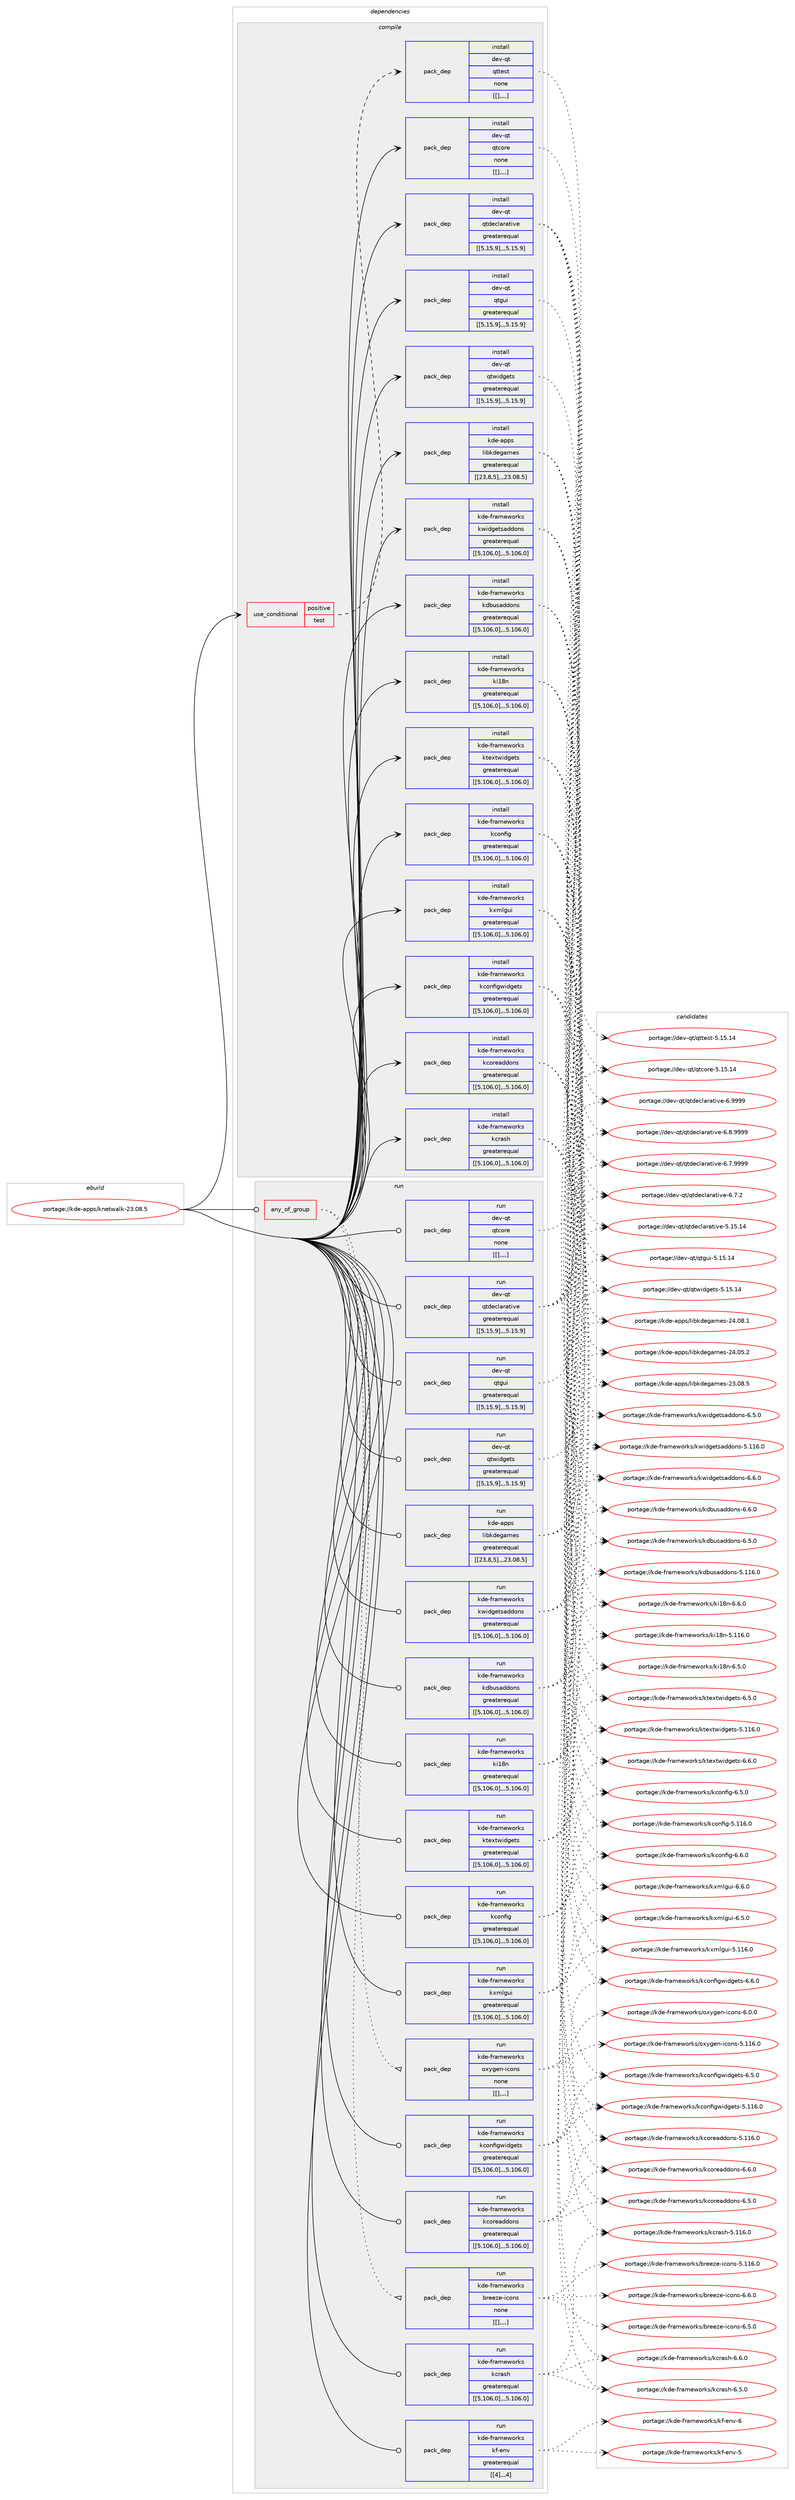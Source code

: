 digraph prolog {

# *************
# Graph options
# *************

newrank=true;
concentrate=true;
compound=true;
graph [rankdir=LR,fontname=Helvetica,fontsize=10,ranksep=1.5];#, ranksep=2.5, nodesep=0.2];
edge  [arrowhead=vee];
node  [fontname=Helvetica,fontsize=10];

# **********
# The ebuild
# **********

subgraph cluster_leftcol {
color=gray;
label=<<i>ebuild</i>>;
id [label="portage://kde-apps/knetwalk-23.08.5", color=red, width=4, href="../kde-apps/knetwalk-23.08.5.svg"];
}

# ****************
# The dependencies
# ****************

subgraph cluster_midcol {
color=gray;
label=<<i>dependencies</i>>;
subgraph cluster_compile {
fillcolor="#eeeeee";
style=filled;
label=<<i>compile</i>>;
subgraph cond69353 {
dependency263250 [label=<<TABLE BORDER="0" CELLBORDER="1" CELLSPACING="0" CELLPADDING="4"><TR><TD ROWSPAN="3" CELLPADDING="10">use_conditional</TD></TR><TR><TD>positive</TD></TR><TR><TD>test</TD></TR></TABLE>>, shape=none, color=red];
subgraph pack192004 {
dependency263251 [label=<<TABLE BORDER="0" CELLBORDER="1" CELLSPACING="0" CELLPADDING="4" WIDTH="220"><TR><TD ROWSPAN="6" CELLPADDING="30">pack_dep</TD></TR><TR><TD WIDTH="110">install</TD></TR><TR><TD>dev-qt</TD></TR><TR><TD>qttest</TD></TR><TR><TD>none</TD></TR><TR><TD>[[],,,,]</TD></TR></TABLE>>, shape=none, color=blue];
}
dependency263250:e -> dependency263251:w [weight=20,style="dashed",arrowhead="vee"];
}
id:e -> dependency263250:w [weight=20,style="solid",arrowhead="vee"];
subgraph pack192005 {
dependency263252 [label=<<TABLE BORDER="0" CELLBORDER="1" CELLSPACING="0" CELLPADDING="4" WIDTH="220"><TR><TD ROWSPAN="6" CELLPADDING="30">pack_dep</TD></TR><TR><TD WIDTH="110">install</TD></TR><TR><TD>dev-qt</TD></TR><TR><TD>qtcore</TD></TR><TR><TD>none</TD></TR><TR><TD>[[],,,,]</TD></TR></TABLE>>, shape=none, color=blue];
}
id:e -> dependency263252:w [weight=20,style="solid",arrowhead="vee"];
subgraph pack192006 {
dependency263253 [label=<<TABLE BORDER="0" CELLBORDER="1" CELLSPACING="0" CELLPADDING="4" WIDTH="220"><TR><TD ROWSPAN="6" CELLPADDING="30">pack_dep</TD></TR><TR><TD WIDTH="110">install</TD></TR><TR><TD>dev-qt</TD></TR><TR><TD>qtdeclarative</TD></TR><TR><TD>greaterequal</TD></TR><TR><TD>[[5,15,9],,,5.15.9]</TD></TR></TABLE>>, shape=none, color=blue];
}
id:e -> dependency263253:w [weight=20,style="solid",arrowhead="vee"];
subgraph pack192007 {
dependency263254 [label=<<TABLE BORDER="0" CELLBORDER="1" CELLSPACING="0" CELLPADDING="4" WIDTH="220"><TR><TD ROWSPAN="6" CELLPADDING="30">pack_dep</TD></TR><TR><TD WIDTH="110">install</TD></TR><TR><TD>dev-qt</TD></TR><TR><TD>qtgui</TD></TR><TR><TD>greaterequal</TD></TR><TR><TD>[[5,15,9],,,5.15.9]</TD></TR></TABLE>>, shape=none, color=blue];
}
id:e -> dependency263254:w [weight=20,style="solid",arrowhead="vee"];
subgraph pack192008 {
dependency263255 [label=<<TABLE BORDER="0" CELLBORDER="1" CELLSPACING="0" CELLPADDING="4" WIDTH="220"><TR><TD ROWSPAN="6" CELLPADDING="30">pack_dep</TD></TR><TR><TD WIDTH="110">install</TD></TR><TR><TD>dev-qt</TD></TR><TR><TD>qtwidgets</TD></TR><TR><TD>greaterequal</TD></TR><TR><TD>[[5,15,9],,,5.15.9]</TD></TR></TABLE>>, shape=none, color=blue];
}
id:e -> dependency263255:w [weight=20,style="solid",arrowhead="vee"];
subgraph pack192009 {
dependency263256 [label=<<TABLE BORDER="0" CELLBORDER="1" CELLSPACING="0" CELLPADDING="4" WIDTH="220"><TR><TD ROWSPAN="6" CELLPADDING="30">pack_dep</TD></TR><TR><TD WIDTH="110">install</TD></TR><TR><TD>kde-apps</TD></TR><TR><TD>libkdegames</TD></TR><TR><TD>greaterequal</TD></TR><TR><TD>[[23,8,5],,,23.08.5]</TD></TR></TABLE>>, shape=none, color=blue];
}
id:e -> dependency263256:w [weight=20,style="solid",arrowhead="vee"];
subgraph pack192010 {
dependency263257 [label=<<TABLE BORDER="0" CELLBORDER="1" CELLSPACING="0" CELLPADDING="4" WIDTH="220"><TR><TD ROWSPAN="6" CELLPADDING="30">pack_dep</TD></TR><TR><TD WIDTH="110">install</TD></TR><TR><TD>kde-frameworks</TD></TR><TR><TD>kconfig</TD></TR><TR><TD>greaterequal</TD></TR><TR><TD>[[5,106,0],,,5.106.0]</TD></TR></TABLE>>, shape=none, color=blue];
}
id:e -> dependency263257:w [weight=20,style="solid",arrowhead="vee"];
subgraph pack192011 {
dependency263258 [label=<<TABLE BORDER="0" CELLBORDER="1" CELLSPACING="0" CELLPADDING="4" WIDTH="220"><TR><TD ROWSPAN="6" CELLPADDING="30">pack_dep</TD></TR><TR><TD WIDTH="110">install</TD></TR><TR><TD>kde-frameworks</TD></TR><TR><TD>kconfigwidgets</TD></TR><TR><TD>greaterequal</TD></TR><TR><TD>[[5,106,0],,,5.106.0]</TD></TR></TABLE>>, shape=none, color=blue];
}
id:e -> dependency263258:w [weight=20,style="solid",arrowhead="vee"];
subgraph pack192012 {
dependency263259 [label=<<TABLE BORDER="0" CELLBORDER="1" CELLSPACING="0" CELLPADDING="4" WIDTH="220"><TR><TD ROWSPAN="6" CELLPADDING="30">pack_dep</TD></TR><TR><TD WIDTH="110">install</TD></TR><TR><TD>kde-frameworks</TD></TR><TR><TD>kcoreaddons</TD></TR><TR><TD>greaterequal</TD></TR><TR><TD>[[5,106,0],,,5.106.0]</TD></TR></TABLE>>, shape=none, color=blue];
}
id:e -> dependency263259:w [weight=20,style="solid",arrowhead="vee"];
subgraph pack192013 {
dependency263260 [label=<<TABLE BORDER="0" CELLBORDER="1" CELLSPACING="0" CELLPADDING="4" WIDTH="220"><TR><TD ROWSPAN="6" CELLPADDING="30">pack_dep</TD></TR><TR><TD WIDTH="110">install</TD></TR><TR><TD>kde-frameworks</TD></TR><TR><TD>kcrash</TD></TR><TR><TD>greaterequal</TD></TR><TR><TD>[[5,106,0],,,5.106.0]</TD></TR></TABLE>>, shape=none, color=blue];
}
id:e -> dependency263260:w [weight=20,style="solid",arrowhead="vee"];
subgraph pack192014 {
dependency263261 [label=<<TABLE BORDER="0" CELLBORDER="1" CELLSPACING="0" CELLPADDING="4" WIDTH="220"><TR><TD ROWSPAN="6" CELLPADDING="30">pack_dep</TD></TR><TR><TD WIDTH="110">install</TD></TR><TR><TD>kde-frameworks</TD></TR><TR><TD>kdbusaddons</TD></TR><TR><TD>greaterequal</TD></TR><TR><TD>[[5,106,0],,,5.106.0]</TD></TR></TABLE>>, shape=none, color=blue];
}
id:e -> dependency263261:w [weight=20,style="solid",arrowhead="vee"];
subgraph pack192015 {
dependency263262 [label=<<TABLE BORDER="0" CELLBORDER="1" CELLSPACING="0" CELLPADDING="4" WIDTH="220"><TR><TD ROWSPAN="6" CELLPADDING="30">pack_dep</TD></TR><TR><TD WIDTH="110">install</TD></TR><TR><TD>kde-frameworks</TD></TR><TR><TD>ki18n</TD></TR><TR><TD>greaterequal</TD></TR><TR><TD>[[5,106,0],,,5.106.0]</TD></TR></TABLE>>, shape=none, color=blue];
}
id:e -> dependency263262:w [weight=20,style="solid",arrowhead="vee"];
subgraph pack192016 {
dependency263263 [label=<<TABLE BORDER="0" CELLBORDER="1" CELLSPACING="0" CELLPADDING="4" WIDTH="220"><TR><TD ROWSPAN="6" CELLPADDING="30">pack_dep</TD></TR><TR><TD WIDTH="110">install</TD></TR><TR><TD>kde-frameworks</TD></TR><TR><TD>ktextwidgets</TD></TR><TR><TD>greaterequal</TD></TR><TR><TD>[[5,106,0],,,5.106.0]</TD></TR></TABLE>>, shape=none, color=blue];
}
id:e -> dependency263263:w [weight=20,style="solid",arrowhead="vee"];
subgraph pack192017 {
dependency263264 [label=<<TABLE BORDER="0" CELLBORDER="1" CELLSPACING="0" CELLPADDING="4" WIDTH="220"><TR><TD ROWSPAN="6" CELLPADDING="30">pack_dep</TD></TR><TR><TD WIDTH="110">install</TD></TR><TR><TD>kde-frameworks</TD></TR><TR><TD>kwidgetsaddons</TD></TR><TR><TD>greaterequal</TD></TR><TR><TD>[[5,106,0],,,5.106.0]</TD></TR></TABLE>>, shape=none, color=blue];
}
id:e -> dependency263264:w [weight=20,style="solid",arrowhead="vee"];
subgraph pack192018 {
dependency263265 [label=<<TABLE BORDER="0" CELLBORDER="1" CELLSPACING="0" CELLPADDING="4" WIDTH="220"><TR><TD ROWSPAN="6" CELLPADDING="30">pack_dep</TD></TR><TR><TD WIDTH="110">install</TD></TR><TR><TD>kde-frameworks</TD></TR><TR><TD>kxmlgui</TD></TR><TR><TD>greaterequal</TD></TR><TR><TD>[[5,106,0],,,5.106.0]</TD></TR></TABLE>>, shape=none, color=blue];
}
id:e -> dependency263265:w [weight=20,style="solid",arrowhead="vee"];
}
subgraph cluster_compileandrun {
fillcolor="#eeeeee";
style=filled;
label=<<i>compile and run</i>>;
}
subgraph cluster_run {
fillcolor="#eeeeee";
style=filled;
label=<<i>run</i>>;
subgraph any1733 {
dependency263266 [label=<<TABLE BORDER="0" CELLBORDER="1" CELLSPACING="0" CELLPADDING="4"><TR><TD CELLPADDING="10">any_of_group</TD></TR></TABLE>>, shape=none, color=red];subgraph pack192019 {
dependency263267 [label=<<TABLE BORDER="0" CELLBORDER="1" CELLSPACING="0" CELLPADDING="4" WIDTH="220"><TR><TD ROWSPAN="6" CELLPADDING="30">pack_dep</TD></TR><TR><TD WIDTH="110">run</TD></TR><TR><TD>kde-frameworks</TD></TR><TR><TD>breeze-icons</TD></TR><TR><TD>none</TD></TR><TR><TD>[[],,,,]</TD></TR></TABLE>>, shape=none, color=blue];
}
dependency263266:e -> dependency263267:w [weight=20,style="dotted",arrowhead="oinv"];
subgraph pack192020 {
dependency263268 [label=<<TABLE BORDER="0" CELLBORDER="1" CELLSPACING="0" CELLPADDING="4" WIDTH="220"><TR><TD ROWSPAN="6" CELLPADDING="30">pack_dep</TD></TR><TR><TD WIDTH="110">run</TD></TR><TR><TD>kde-frameworks</TD></TR><TR><TD>oxygen-icons</TD></TR><TR><TD>none</TD></TR><TR><TD>[[],,,,]</TD></TR></TABLE>>, shape=none, color=blue];
}
dependency263266:e -> dependency263268:w [weight=20,style="dotted",arrowhead="oinv"];
}
id:e -> dependency263266:w [weight=20,style="solid",arrowhead="odot"];
subgraph pack192021 {
dependency263269 [label=<<TABLE BORDER="0" CELLBORDER="1" CELLSPACING="0" CELLPADDING="4" WIDTH="220"><TR><TD ROWSPAN="6" CELLPADDING="30">pack_dep</TD></TR><TR><TD WIDTH="110">run</TD></TR><TR><TD>dev-qt</TD></TR><TR><TD>qtcore</TD></TR><TR><TD>none</TD></TR><TR><TD>[[],,,,]</TD></TR></TABLE>>, shape=none, color=blue];
}
id:e -> dependency263269:w [weight=20,style="solid",arrowhead="odot"];
subgraph pack192022 {
dependency263270 [label=<<TABLE BORDER="0" CELLBORDER="1" CELLSPACING="0" CELLPADDING="4" WIDTH="220"><TR><TD ROWSPAN="6" CELLPADDING="30">pack_dep</TD></TR><TR><TD WIDTH="110">run</TD></TR><TR><TD>dev-qt</TD></TR><TR><TD>qtdeclarative</TD></TR><TR><TD>greaterequal</TD></TR><TR><TD>[[5,15,9],,,5.15.9]</TD></TR></TABLE>>, shape=none, color=blue];
}
id:e -> dependency263270:w [weight=20,style="solid",arrowhead="odot"];
subgraph pack192023 {
dependency263271 [label=<<TABLE BORDER="0" CELLBORDER="1" CELLSPACING="0" CELLPADDING="4" WIDTH="220"><TR><TD ROWSPAN="6" CELLPADDING="30">pack_dep</TD></TR><TR><TD WIDTH="110">run</TD></TR><TR><TD>dev-qt</TD></TR><TR><TD>qtgui</TD></TR><TR><TD>greaterequal</TD></TR><TR><TD>[[5,15,9],,,5.15.9]</TD></TR></TABLE>>, shape=none, color=blue];
}
id:e -> dependency263271:w [weight=20,style="solid",arrowhead="odot"];
subgraph pack192024 {
dependency263272 [label=<<TABLE BORDER="0" CELLBORDER="1" CELLSPACING="0" CELLPADDING="4" WIDTH="220"><TR><TD ROWSPAN="6" CELLPADDING="30">pack_dep</TD></TR><TR><TD WIDTH="110">run</TD></TR><TR><TD>dev-qt</TD></TR><TR><TD>qtwidgets</TD></TR><TR><TD>greaterequal</TD></TR><TR><TD>[[5,15,9],,,5.15.9]</TD></TR></TABLE>>, shape=none, color=blue];
}
id:e -> dependency263272:w [weight=20,style="solid",arrowhead="odot"];
subgraph pack192025 {
dependency263273 [label=<<TABLE BORDER="0" CELLBORDER="1" CELLSPACING="0" CELLPADDING="4" WIDTH="220"><TR><TD ROWSPAN="6" CELLPADDING="30">pack_dep</TD></TR><TR><TD WIDTH="110">run</TD></TR><TR><TD>kde-apps</TD></TR><TR><TD>libkdegames</TD></TR><TR><TD>greaterequal</TD></TR><TR><TD>[[23,8,5],,,23.08.5]</TD></TR></TABLE>>, shape=none, color=blue];
}
id:e -> dependency263273:w [weight=20,style="solid",arrowhead="odot"];
subgraph pack192026 {
dependency263274 [label=<<TABLE BORDER="0" CELLBORDER="1" CELLSPACING="0" CELLPADDING="4" WIDTH="220"><TR><TD ROWSPAN="6" CELLPADDING="30">pack_dep</TD></TR><TR><TD WIDTH="110">run</TD></TR><TR><TD>kde-frameworks</TD></TR><TR><TD>kconfig</TD></TR><TR><TD>greaterequal</TD></TR><TR><TD>[[5,106,0],,,5.106.0]</TD></TR></TABLE>>, shape=none, color=blue];
}
id:e -> dependency263274:w [weight=20,style="solid",arrowhead="odot"];
subgraph pack192027 {
dependency263275 [label=<<TABLE BORDER="0" CELLBORDER="1" CELLSPACING="0" CELLPADDING="4" WIDTH="220"><TR><TD ROWSPAN="6" CELLPADDING="30">pack_dep</TD></TR><TR><TD WIDTH="110">run</TD></TR><TR><TD>kde-frameworks</TD></TR><TR><TD>kconfigwidgets</TD></TR><TR><TD>greaterequal</TD></TR><TR><TD>[[5,106,0],,,5.106.0]</TD></TR></TABLE>>, shape=none, color=blue];
}
id:e -> dependency263275:w [weight=20,style="solid",arrowhead="odot"];
subgraph pack192028 {
dependency263276 [label=<<TABLE BORDER="0" CELLBORDER="1" CELLSPACING="0" CELLPADDING="4" WIDTH="220"><TR><TD ROWSPAN="6" CELLPADDING="30">pack_dep</TD></TR><TR><TD WIDTH="110">run</TD></TR><TR><TD>kde-frameworks</TD></TR><TR><TD>kcoreaddons</TD></TR><TR><TD>greaterequal</TD></TR><TR><TD>[[5,106,0],,,5.106.0]</TD></TR></TABLE>>, shape=none, color=blue];
}
id:e -> dependency263276:w [weight=20,style="solid",arrowhead="odot"];
subgraph pack192029 {
dependency263277 [label=<<TABLE BORDER="0" CELLBORDER="1" CELLSPACING="0" CELLPADDING="4" WIDTH="220"><TR><TD ROWSPAN="6" CELLPADDING="30">pack_dep</TD></TR><TR><TD WIDTH="110">run</TD></TR><TR><TD>kde-frameworks</TD></TR><TR><TD>kcrash</TD></TR><TR><TD>greaterequal</TD></TR><TR><TD>[[5,106,0],,,5.106.0]</TD></TR></TABLE>>, shape=none, color=blue];
}
id:e -> dependency263277:w [weight=20,style="solid",arrowhead="odot"];
subgraph pack192030 {
dependency263278 [label=<<TABLE BORDER="0" CELLBORDER="1" CELLSPACING="0" CELLPADDING="4" WIDTH="220"><TR><TD ROWSPAN="6" CELLPADDING="30">pack_dep</TD></TR><TR><TD WIDTH="110">run</TD></TR><TR><TD>kde-frameworks</TD></TR><TR><TD>kdbusaddons</TD></TR><TR><TD>greaterequal</TD></TR><TR><TD>[[5,106,0],,,5.106.0]</TD></TR></TABLE>>, shape=none, color=blue];
}
id:e -> dependency263278:w [weight=20,style="solid",arrowhead="odot"];
subgraph pack192031 {
dependency263279 [label=<<TABLE BORDER="0" CELLBORDER="1" CELLSPACING="0" CELLPADDING="4" WIDTH="220"><TR><TD ROWSPAN="6" CELLPADDING="30">pack_dep</TD></TR><TR><TD WIDTH="110">run</TD></TR><TR><TD>kde-frameworks</TD></TR><TR><TD>kf-env</TD></TR><TR><TD>greaterequal</TD></TR><TR><TD>[[4],,,4]</TD></TR></TABLE>>, shape=none, color=blue];
}
id:e -> dependency263279:w [weight=20,style="solid",arrowhead="odot"];
subgraph pack192032 {
dependency263280 [label=<<TABLE BORDER="0" CELLBORDER="1" CELLSPACING="0" CELLPADDING="4" WIDTH="220"><TR><TD ROWSPAN="6" CELLPADDING="30">pack_dep</TD></TR><TR><TD WIDTH="110">run</TD></TR><TR><TD>kde-frameworks</TD></TR><TR><TD>ki18n</TD></TR><TR><TD>greaterequal</TD></TR><TR><TD>[[5,106,0],,,5.106.0]</TD></TR></TABLE>>, shape=none, color=blue];
}
id:e -> dependency263280:w [weight=20,style="solid",arrowhead="odot"];
subgraph pack192033 {
dependency263281 [label=<<TABLE BORDER="0" CELLBORDER="1" CELLSPACING="0" CELLPADDING="4" WIDTH="220"><TR><TD ROWSPAN="6" CELLPADDING="30">pack_dep</TD></TR><TR><TD WIDTH="110">run</TD></TR><TR><TD>kde-frameworks</TD></TR><TR><TD>ktextwidgets</TD></TR><TR><TD>greaterequal</TD></TR><TR><TD>[[5,106,0],,,5.106.0]</TD></TR></TABLE>>, shape=none, color=blue];
}
id:e -> dependency263281:w [weight=20,style="solid",arrowhead="odot"];
subgraph pack192034 {
dependency263282 [label=<<TABLE BORDER="0" CELLBORDER="1" CELLSPACING="0" CELLPADDING="4" WIDTH="220"><TR><TD ROWSPAN="6" CELLPADDING="30">pack_dep</TD></TR><TR><TD WIDTH="110">run</TD></TR><TR><TD>kde-frameworks</TD></TR><TR><TD>kwidgetsaddons</TD></TR><TR><TD>greaterequal</TD></TR><TR><TD>[[5,106,0],,,5.106.0]</TD></TR></TABLE>>, shape=none, color=blue];
}
id:e -> dependency263282:w [weight=20,style="solid",arrowhead="odot"];
subgraph pack192035 {
dependency263283 [label=<<TABLE BORDER="0" CELLBORDER="1" CELLSPACING="0" CELLPADDING="4" WIDTH="220"><TR><TD ROWSPAN="6" CELLPADDING="30">pack_dep</TD></TR><TR><TD WIDTH="110">run</TD></TR><TR><TD>kde-frameworks</TD></TR><TR><TD>kxmlgui</TD></TR><TR><TD>greaterequal</TD></TR><TR><TD>[[5,106,0],,,5.106.0]</TD></TR></TABLE>>, shape=none, color=blue];
}
id:e -> dependency263283:w [weight=20,style="solid",arrowhead="odot"];
}
}

# **************
# The candidates
# **************

subgraph cluster_choices {
rank=same;
color=gray;
label=<<i>candidates</i>>;

subgraph choice192004 {
color=black;
nodesep=1;
choice10010111845113116471131161161011151164553464953464952 [label="portage://dev-qt/qttest-5.15.14", color=red, width=4,href="../dev-qt/qttest-5.15.14.svg"];
dependency263251:e -> choice10010111845113116471131161161011151164553464953464952:w [style=dotted,weight="100"];
}
subgraph choice192005 {
color=black;
nodesep=1;
choice1001011184511311647113116991111141014553464953464952 [label="portage://dev-qt/qtcore-5.15.14", color=red, width=4,href="../dev-qt/qtcore-5.15.14.svg"];
dependency263252:e -> choice1001011184511311647113116991111141014553464953464952:w [style=dotted,weight="100"];
}
subgraph choice192006 {
color=black;
nodesep=1;
choice100101118451131164711311610010199108971149711610511810145544657575757 [label="portage://dev-qt/qtdeclarative-6.9999", color=red, width=4,href="../dev-qt/qtdeclarative-6.9999.svg"];
choice1001011184511311647113116100101991089711497116105118101455446564657575757 [label="portage://dev-qt/qtdeclarative-6.8.9999", color=red, width=4,href="../dev-qt/qtdeclarative-6.8.9999.svg"];
choice1001011184511311647113116100101991089711497116105118101455446554657575757 [label="portage://dev-qt/qtdeclarative-6.7.9999", color=red, width=4,href="../dev-qt/qtdeclarative-6.7.9999.svg"];
choice1001011184511311647113116100101991089711497116105118101455446554650 [label="portage://dev-qt/qtdeclarative-6.7.2", color=red, width=4,href="../dev-qt/qtdeclarative-6.7.2.svg"];
choice10010111845113116471131161001019910897114971161051181014553464953464952 [label="portage://dev-qt/qtdeclarative-5.15.14", color=red, width=4,href="../dev-qt/qtdeclarative-5.15.14.svg"];
dependency263253:e -> choice100101118451131164711311610010199108971149711610511810145544657575757:w [style=dotted,weight="100"];
dependency263253:e -> choice1001011184511311647113116100101991089711497116105118101455446564657575757:w [style=dotted,weight="100"];
dependency263253:e -> choice1001011184511311647113116100101991089711497116105118101455446554657575757:w [style=dotted,weight="100"];
dependency263253:e -> choice1001011184511311647113116100101991089711497116105118101455446554650:w [style=dotted,weight="100"];
dependency263253:e -> choice10010111845113116471131161001019910897114971161051181014553464953464952:w [style=dotted,weight="100"];
}
subgraph choice192007 {
color=black;
nodesep=1;
choice10010111845113116471131161031171054553464953464952 [label="portage://dev-qt/qtgui-5.15.14", color=red, width=4,href="../dev-qt/qtgui-5.15.14.svg"];
dependency263254:e -> choice10010111845113116471131161031171054553464953464952:w [style=dotted,weight="100"];
}
subgraph choice192008 {
color=black;
nodesep=1;
choice10010111845113116471131161191051001031011161154553464953464952 [label="portage://dev-qt/qtwidgets-5.15.14", color=red, width=4,href="../dev-qt/qtwidgets-5.15.14.svg"];
dependency263255:e -> choice10010111845113116471131161191051001031011161154553464953464952:w [style=dotted,weight="100"];
}
subgraph choice192009 {
color=black;
nodesep=1;
choice10710010145971121121154710810598107100101103971091011154550524648564649 [label="portage://kde-apps/libkdegames-24.08.1", color=red, width=4,href="../kde-apps/libkdegames-24.08.1.svg"];
choice10710010145971121121154710810598107100101103971091011154550524648534650 [label="portage://kde-apps/libkdegames-24.05.2", color=red, width=4,href="../kde-apps/libkdegames-24.05.2.svg"];
choice10710010145971121121154710810598107100101103971091011154550514648564653 [label="portage://kde-apps/libkdegames-23.08.5", color=red, width=4,href="../kde-apps/libkdegames-23.08.5.svg"];
dependency263256:e -> choice10710010145971121121154710810598107100101103971091011154550524648564649:w [style=dotted,weight="100"];
dependency263256:e -> choice10710010145971121121154710810598107100101103971091011154550524648534650:w [style=dotted,weight="100"];
dependency263256:e -> choice10710010145971121121154710810598107100101103971091011154550514648564653:w [style=dotted,weight="100"];
}
subgraph choice192010 {
color=black;
nodesep=1;
choice10710010145102114971091011191111141071154710799111110102105103455446544648 [label="portage://kde-frameworks/kconfig-6.6.0", color=red, width=4,href="../kde-frameworks/kconfig-6.6.0.svg"];
choice10710010145102114971091011191111141071154710799111110102105103455446534648 [label="portage://kde-frameworks/kconfig-6.5.0", color=red, width=4,href="../kde-frameworks/kconfig-6.5.0.svg"];
choice107100101451021149710910111911111410711547107991111101021051034553464949544648 [label="portage://kde-frameworks/kconfig-5.116.0", color=red, width=4,href="../kde-frameworks/kconfig-5.116.0.svg"];
dependency263257:e -> choice10710010145102114971091011191111141071154710799111110102105103455446544648:w [style=dotted,weight="100"];
dependency263257:e -> choice10710010145102114971091011191111141071154710799111110102105103455446534648:w [style=dotted,weight="100"];
dependency263257:e -> choice107100101451021149710910111911111410711547107991111101021051034553464949544648:w [style=dotted,weight="100"];
}
subgraph choice192011 {
color=black;
nodesep=1;
choice10710010145102114971091011191111141071154710799111110102105103119105100103101116115455446544648 [label="portage://kde-frameworks/kconfigwidgets-6.6.0", color=red, width=4,href="../kde-frameworks/kconfigwidgets-6.6.0.svg"];
choice10710010145102114971091011191111141071154710799111110102105103119105100103101116115455446534648 [label="portage://kde-frameworks/kconfigwidgets-6.5.0", color=red, width=4,href="../kde-frameworks/kconfigwidgets-6.5.0.svg"];
choice107100101451021149710910111911111410711547107991111101021051031191051001031011161154553464949544648 [label="portage://kde-frameworks/kconfigwidgets-5.116.0", color=red, width=4,href="../kde-frameworks/kconfigwidgets-5.116.0.svg"];
dependency263258:e -> choice10710010145102114971091011191111141071154710799111110102105103119105100103101116115455446544648:w [style=dotted,weight="100"];
dependency263258:e -> choice10710010145102114971091011191111141071154710799111110102105103119105100103101116115455446534648:w [style=dotted,weight="100"];
dependency263258:e -> choice107100101451021149710910111911111410711547107991111101021051031191051001031011161154553464949544648:w [style=dotted,weight="100"];
}
subgraph choice192012 {
color=black;
nodesep=1;
choice1071001014510211497109101119111114107115471079911111410197100100111110115455446544648 [label="portage://kde-frameworks/kcoreaddons-6.6.0", color=red, width=4,href="../kde-frameworks/kcoreaddons-6.6.0.svg"];
choice1071001014510211497109101119111114107115471079911111410197100100111110115455446534648 [label="portage://kde-frameworks/kcoreaddons-6.5.0", color=red, width=4,href="../kde-frameworks/kcoreaddons-6.5.0.svg"];
choice10710010145102114971091011191111141071154710799111114101971001001111101154553464949544648 [label="portage://kde-frameworks/kcoreaddons-5.116.0", color=red, width=4,href="../kde-frameworks/kcoreaddons-5.116.0.svg"];
dependency263259:e -> choice1071001014510211497109101119111114107115471079911111410197100100111110115455446544648:w [style=dotted,weight="100"];
dependency263259:e -> choice1071001014510211497109101119111114107115471079911111410197100100111110115455446534648:w [style=dotted,weight="100"];
dependency263259:e -> choice10710010145102114971091011191111141071154710799111114101971001001111101154553464949544648:w [style=dotted,weight="100"];
}
subgraph choice192013 {
color=black;
nodesep=1;
choice1071001014510211497109101119111114107115471079911497115104455446544648 [label="portage://kde-frameworks/kcrash-6.6.0", color=red, width=4,href="../kde-frameworks/kcrash-6.6.0.svg"];
choice1071001014510211497109101119111114107115471079911497115104455446534648 [label="portage://kde-frameworks/kcrash-6.5.0", color=red, width=4,href="../kde-frameworks/kcrash-6.5.0.svg"];
choice10710010145102114971091011191111141071154710799114971151044553464949544648 [label="portage://kde-frameworks/kcrash-5.116.0", color=red, width=4,href="../kde-frameworks/kcrash-5.116.0.svg"];
dependency263260:e -> choice1071001014510211497109101119111114107115471079911497115104455446544648:w [style=dotted,weight="100"];
dependency263260:e -> choice1071001014510211497109101119111114107115471079911497115104455446534648:w [style=dotted,weight="100"];
dependency263260:e -> choice10710010145102114971091011191111141071154710799114971151044553464949544648:w [style=dotted,weight="100"];
}
subgraph choice192014 {
color=black;
nodesep=1;
choice1071001014510211497109101119111114107115471071009811711597100100111110115455446544648 [label="portage://kde-frameworks/kdbusaddons-6.6.0", color=red, width=4,href="../kde-frameworks/kdbusaddons-6.6.0.svg"];
choice1071001014510211497109101119111114107115471071009811711597100100111110115455446534648 [label="portage://kde-frameworks/kdbusaddons-6.5.0", color=red, width=4,href="../kde-frameworks/kdbusaddons-6.5.0.svg"];
choice10710010145102114971091011191111141071154710710098117115971001001111101154553464949544648 [label="portage://kde-frameworks/kdbusaddons-5.116.0", color=red, width=4,href="../kde-frameworks/kdbusaddons-5.116.0.svg"];
dependency263261:e -> choice1071001014510211497109101119111114107115471071009811711597100100111110115455446544648:w [style=dotted,weight="100"];
dependency263261:e -> choice1071001014510211497109101119111114107115471071009811711597100100111110115455446534648:w [style=dotted,weight="100"];
dependency263261:e -> choice10710010145102114971091011191111141071154710710098117115971001001111101154553464949544648:w [style=dotted,weight="100"];
}
subgraph choice192015 {
color=black;
nodesep=1;
choice1071001014510211497109101119111114107115471071054956110455446544648 [label="portage://kde-frameworks/ki18n-6.6.0", color=red, width=4,href="../kde-frameworks/ki18n-6.6.0.svg"];
choice1071001014510211497109101119111114107115471071054956110455446534648 [label="portage://kde-frameworks/ki18n-6.5.0", color=red, width=4,href="../kde-frameworks/ki18n-6.5.0.svg"];
choice10710010145102114971091011191111141071154710710549561104553464949544648 [label="portage://kde-frameworks/ki18n-5.116.0", color=red, width=4,href="../kde-frameworks/ki18n-5.116.0.svg"];
dependency263262:e -> choice1071001014510211497109101119111114107115471071054956110455446544648:w [style=dotted,weight="100"];
dependency263262:e -> choice1071001014510211497109101119111114107115471071054956110455446534648:w [style=dotted,weight="100"];
dependency263262:e -> choice10710010145102114971091011191111141071154710710549561104553464949544648:w [style=dotted,weight="100"];
}
subgraph choice192016 {
color=black;
nodesep=1;
choice107100101451021149710910111911111410711547107116101120116119105100103101116115455446544648 [label="portage://kde-frameworks/ktextwidgets-6.6.0", color=red, width=4,href="../kde-frameworks/ktextwidgets-6.6.0.svg"];
choice107100101451021149710910111911111410711547107116101120116119105100103101116115455446534648 [label="portage://kde-frameworks/ktextwidgets-6.5.0", color=red, width=4,href="../kde-frameworks/ktextwidgets-6.5.0.svg"];
choice1071001014510211497109101119111114107115471071161011201161191051001031011161154553464949544648 [label="portage://kde-frameworks/ktextwidgets-5.116.0", color=red, width=4,href="../kde-frameworks/ktextwidgets-5.116.0.svg"];
dependency263263:e -> choice107100101451021149710910111911111410711547107116101120116119105100103101116115455446544648:w [style=dotted,weight="100"];
dependency263263:e -> choice107100101451021149710910111911111410711547107116101120116119105100103101116115455446534648:w [style=dotted,weight="100"];
dependency263263:e -> choice1071001014510211497109101119111114107115471071161011201161191051001031011161154553464949544648:w [style=dotted,weight="100"];
}
subgraph choice192017 {
color=black;
nodesep=1;
choice10710010145102114971091011191111141071154710711910510010310111611597100100111110115455446544648 [label="portage://kde-frameworks/kwidgetsaddons-6.6.0", color=red, width=4,href="../kde-frameworks/kwidgetsaddons-6.6.0.svg"];
choice10710010145102114971091011191111141071154710711910510010310111611597100100111110115455446534648 [label="portage://kde-frameworks/kwidgetsaddons-6.5.0", color=red, width=4,href="../kde-frameworks/kwidgetsaddons-6.5.0.svg"];
choice107100101451021149710910111911111410711547107119105100103101116115971001001111101154553464949544648 [label="portage://kde-frameworks/kwidgetsaddons-5.116.0", color=red, width=4,href="../kde-frameworks/kwidgetsaddons-5.116.0.svg"];
dependency263264:e -> choice10710010145102114971091011191111141071154710711910510010310111611597100100111110115455446544648:w [style=dotted,weight="100"];
dependency263264:e -> choice10710010145102114971091011191111141071154710711910510010310111611597100100111110115455446534648:w [style=dotted,weight="100"];
dependency263264:e -> choice107100101451021149710910111911111410711547107119105100103101116115971001001111101154553464949544648:w [style=dotted,weight="100"];
}
subgraph choice192018 {
color=black;
nodesep=1;
choice107100101451021149710910111911111410711547107120109108103117105455446544648 [label="portage://kde-frameworks/kxmlgui-6.6.0", color=red, width=4,href="../kde-frameworks/kxmlgui-6.6.0.svg"];
choice107100101451021149710910111911111410711547107120109108103117105455446534648 [label="portage://kde-frameworks/kxmlgui-6.5.0", color=red, width=4,href="../kde-frameworks/kxmlgui-6.5.0.svg"];
choice1071001014510211497109101119111114107115471071201091081031171054553464949544648 [label="portage://kde-frameworks/kxmlgui-5.116.0", color=red, width=4,href="../kde-frameworks/kxmlgui-5.116.0.svg"];
dependency263265:e -> choice107100101451021149710910111911111410711547107120109108103117105455446544648:w [style=dotted,weight="100"];
dependency263265:e -> choice107100101451021149710910111911111410711547107120109108103117105455446534648:w [style=dotted,weight="100"];
dependency263265:e -> choice1071001014510211497109101119111114107115471071201091081031171054553464949544648:w [style=dotted,weight="100"];
}
subgraph choice192019 {
color=black;
nodesep=1;
choice107100101451021149710910111911111410711547981141011011221014510599111110115455446544648 [label="portage://kde-frameworks/breeze-icons-6.6.0", color=red, width=4,href="../kde-frameworks/breeze-icons-6.6.0.svg"];
choice107100101451021149710910111911111410711547981141011011221014510599111110115455446534648 [label="portage://kde-frameworks/breeze-icons-6.5.0", color=red, width=4,href="../kde-frameworks/breeze-icons-6.5.0.svg"];
choice1071001014510211497109101119111114107115479811410110112210145105991111101154553464949544648 [label="portage://kde-frameworks/breeze-icons-5.116.0", color=red, width=4,href="../kde-frameworks/breeze-icons-5.116.0.svg"];
dependency263267:e -> choice107100101451021149710910111911111410711547981141011011221014510599111110115455446544648:w [style=dotted,weight="100"];
dependency263267:e -> choice107100101451021149710910111911111410711547981141011011221014510599111110115455446534648:w [style=dotted,weight="100"];
dependency263267:e -> choice1071001014510211497109101119111114107115479811410110112210145105991111101154553464949544648:w [style=dotted,weight="100"];
}
subgraph choice192020 {
color=black;
nodesep=1;
choice1071001014510211497109101119111114107115471111201211031011104510599111110115455446484648 [label="portage://kde-frameworks/oxygen-icons-6.0.0", color=red, width=4,href="../kde-frameworks/oxygen-icons-6.0.0.svg"];
choice10710010145102114971091011191111141071154711112012110310111045105991111101154553464949544648 [label="portage://kde-frameworks/oxygen-icons-5.116.0", color=red, width=4,href="../kde-frameworks/oxygen-icons-5.116.0.svg"];
dependency263268:e -> choice1071001014510211497109101119111114107115471111201211031011104510599111110115455446484648:w [style=dotted,weight="100"];
dependency263268:e -> choice10710010145102114971091011191111141071154711112012110310111045105991111101154553464949544648:w [style=dotted,weight="100"];
}
subgraph choice192021 {
color=black;
nodesep=1;
choice1001011184511311647113116991111141014553464953464952 [label="portage://dev-qt/qtcore-5.15.14", color=red, width=4,href="../dev-qt/qtcore-5.15.14.svg"];
dependency263269:e -> choice1001011184511311647113116991111141014553464953464952:w [style=dotted,weight="100"];
}
subgraph choice192022 {
color=black;
nodesep=1;
choice100101118451131164711311610010199108971149711610511810145544657575757 [label="portage://dev-qt/qtdeclarative-6.9999", color=red, width=4,href="../dev-qt/qtdeclarative-6.9999.svg"];
choice1001011184511311647113116100101991089711497116105118101455446564657575757 [label="portage://dev-qt/qtdeclarative-6.8.9999", color=red, width=4,href="../dev-qt/qtdeclarative-6.8.9999.svg"];
choice1001011184511311647113116100101991089711497116105118101455446554657575757 [label="portage://dev-qt/qtdeclarative-6.7.9999", color=red, width=4,href="../dev-qt/qtdeclarative-6.7.9999.svg"];
choice1001011184511311647113116100101991089711497116105118101455446554650 [label="portage://dev-qt/qtdeclarative-6.7.2", color=red, width=4,href="../dev-qt/qtdeclarative-6.7.2.svg"];
choice10010111845113116471131161001019910897114971161051181014553464953464952 [label="portage://dev-qt/qtdeclarative-5.15.14", color=red, width=4,href="../dev-qt/qtdeclarative-5.15.14.svg"];
dependency263270:e -> choice100101118451131164711311610010199108971149711610511810145544657575757:w [style=dotted,weight="100"];
dependency263270:e -> choice1001011184511311647113116100101991089711497116105118101455446564657575757:w [style=dotted,weight="100"];
dependency263270:e -> choice1001011184511311647113116100101991089711497116105118101455446554657575757:w [style=dotted,weight="100"];
dependency263270:e -> choice1001011184511311647113116100101991089711497116105118101455446554650:w [style=dotted,weight="100"];
dependency263270:e -> choice10010111845113116471131161001019910897114971161051181014553464953464952:w [style=dotted,weight="100"];
}
subgraph choice192023 {
color=black;
nodesep=1;
choice10010111845113116471131161031171054553464953464952 [label="portage://dev-qt/qtgui-5.15.14", color=red, width=4,href="../dev-qt/qtgui-5.15.14.svg"];
dependency263271:e -> choice10010111845113116471131161031171054553464953464952:w [style=dotted,weight="100"];
}
subgraph choice192024 {
color=black;
nodesep=1;
choice10010111845113116471131161191051001031011161154553464953464952 [label="portage://dev-qt/qtwidgets-5.15.14", color=red, width=4,href="../dev-qt/qtwidgets-5.15.14.svg"];
dependency263272:e -> choice10010111845113116471131161191051001031011161154553464953464952:w [style=dotted,weight="100"];
}
subgraph choice192025 {
color=black;
nodesep=1;
choice10710010145971121121154710810598107100101103971091011154550524648564649 [label="portage://kde-apps/libkdegames-24.08.1", color=red, width=4,href="../kde-apps/libkdegames-24.08.1.svg"];
choice10710010145971121121154710810598107100101103971091011154550524648534650 [label="portage://kde-apps/libkdegames-24.05.2", color=red, width=4,href="../kde-apps/libkdegames-24.05.2.svg"];
choice10710010145971121121154710810598107100101103971091011154550514648564653 [label="portage://kde-apps/libkdegames-23.08.5", color=red, width=4,href="../kde-apps/libkdegames-23.08.5.svg"];
dependency263273:e -> choice10710010145971121121154710810598107100101103971091011154550524648564649:w [style=dotted,weight="100"];
dependency263273:e -> choice10710010145971121121154710810598107100101103971091011154550524648534650:w [style=dotted,weight="100"];
dependency263273:e -> choice10710010145971121121154710810598107100101103971091011154550514648564653:w [style=dotted,weight="100"];
}
subgraph choice192026 {
color=black;
nodesep=1;
choice10710010145102114971091011191111141071154710799111110102105103455446544648 [label="portage://kde-frameworks/kconfig-6.6.0", color=red, width=4,href="../kde-frameworks/kconfig-6.6.0.svg"];
choice10710010145102114971091011191111141071154710799111110102105103455446534648 [label="portage://kde-frameworks/kconfig-6.5.0", color=red, width=4,href="../kde-frameworks/kconfig-6.5.0.svg"];
choice107100101451021149710910111911111410711547107991111101021051034553464949544648 [label="portage://kde-frameworks/kconfig-5.116.0", color=red, width=4,href="../kde-frameworks/kconfig-5.116.0.svg"];
dependency263274:e -> choice10710010145102114971091011191111141071154710799111110102105103455446544648:w [style=dotted,weight="100"];
dependency263274:e -> choice10710010145102114971091011191111141071154710799111110102105103455446534648:w [style=dotted,weight="100"];
dependency263274:e -> choice107100101451021149710910111911111410711547107991111101021051034553464949544648:w [style=dotted,weight="100"];
}
subgraph choice192027 {
color=black;
nodesep=1;
choice10710010145102114971091011191111141071154710799111110102105103119105100103101116115455446544648 [label="portage://kde-frameworks/kconfigwidgets-6.6.0", color=red, width=4,href="../kde-frameworks/kconfigwidgets-6.6.0.svg"];
choice10710010145102114971091011191111141071154710799111110102105103119105100103101116115455446534648 [label="portage://kde-frameworks/kconfigwidgets-6.5.0", color=red, width=4,href="../kde-frameworks/kconfigwidgets-6.5.0.svg"];
choice107100101451021149710910111911111410711547107991111101021051031191051001031011161154553464949544648 [label="portage://kde-frameworks/kconfigwidgets-5.116.0", color=red, width=4,href="../kde-frameworks/kconfigwidgets-5.116.0.svg"];
dependency263275:e -> choice10710010145102114971091011191111141071154710799111110102105103119105100103101116115455446544648:w [style=dotted,weight="100"];
dependency263275:e -> choice10710010145102114971091011191111141071154710799111110102105103119105100103101116115455446534648:w [style=dotted,weight="100"];
dependency263275:e -> choice107100101451021149710910111911111410711547107991111101021051031191051001031011161154553464949544648:w [style=dotted,weight="100"];
}
subgraph choice192028 {
color=black;
nodesep=1;
choice1071001014510211497109101119111114107115471079911111410197100100111110115455446544648 [label="portage://kde-frameworks/kcoreaddons-6.6.0", color=red, width=4,href="../kde-frameworks/kcoreaddons-6.6.0.svg"];
choice1071001014510211497109101119111114107115471079911111410197100100111110115455446534648 [label="portage://kde-frameworks/kcoreaddons-6.5.0", color=red, width=4,href="../kde-frameworks/kcoreaddons-6.5.0.svg"];
choice10710010145102114971091011191111141071154710799111114101971001001111101154553464949544648 [label="portage://kde-frameworks/kcoreaddons-5.116.0", color=red, width=4,href="../kde-frameworks/kcoreaddons-5.116.0.svg"];
dependency263276:e -> choice1071001014510211497109101119111114107115471079911111410197100100111110115455446544648:w [style=dotted,weight="100"];
dependency263276:e -> choice1071001014510211497109101119111114107115471079911111410197100100111110115455446534648:w [style=dotted,weight="100"];
dependency263276:e -> choice10710010145102114971091011191111141071154710799111114101971001001111101154553464949544648:w [style=dotted,weight="100"];
}
subgraph choice192029 {
color=black;
nodesep=1;
choice1071001014510211497109101119111114107115471079911497115104455446544648 [label="portage://kde-frameworks/kcrash-6.6.0", color=red, width=4,href="../kde-frameworks/kcrash-6.6.0.svg"];
choice1071001014510211497109101119111114107115471079911497115104455446534648 [label="portage://kde-frameworks/kcrash-6.5.0", color=red, width=4,href="../kde-frameworks/kcrash-6.5.0.svg"];
choice10710010145102114971091011191111141071154710799114971151044553464949544648 [label="portage://kde-frameworks/kcrash-5.116.0", color=red, width=4,href="../kde-frameworks/kcrash-5.116.0.svg"];
dependency263277:e -> choice1071001014510211497109101119111114107115471079911497115104455446544648:w [style=dotted,weight="100"];
dependency263277:e -> choice1071001014510211497109101119111114107115471079911497115104455446534648:w [style=dotted,weight="100"];
dependency263277:e -> choice10710010145102114971091011191111141071154710799114971151044553464949544648:w [style=dotted,weight="100"];
}
subgraph choice192030 {
color=black;
nodesep=1;
choice1071001014510211497109101119111114107115471071009811711597100100111110115455446544648 [label="portage://kde-frameworks/kdbusaddons-6.6.0", color=red, width=4,href="../kde-frameworks/kdbusaddons-6.6.0.svg"];
choice1071001014510211497109101119111114107115471071009811711597100100111110115455446534648 [label="portage://kde-frameworks/kdbusaddons-6.5.0", color=red, width=4,href="../kde-frameworks/kdbusaddons-6.5.0.svg"];
choice10710010145102114971091011191111141071154710710098117115971001001111101154553464949544648 [label="portage://kde-frameworks/kdbusaddons-5.116.0", color=red, width=4,href="../kde-frameworks/kdbusaddons-5.116.0.svg"];
dependency263278:e -> choice1071001014510211497109101119111114107115471071009811711597100100111110115455446544648:w [style=dotted,weight="100"];
dependency263278:e -> choice1071001014510211497109101119111114107115471071009811711597100100111110115455446534648:w [style=dotted,weight="100"];
dependency263278:e -> choice10710010145102114971091011191111141071154710710098117115971001001111101154553464949544648:w [style=dotted,weight="100"];
}
subgraph choice192031 {
color=black;
nodesep=1;
choice107100101451021149710910111911111410711547107102451011101184554 [label="portage://kde-frameworks/kf-env-6", color=red, width=4,href="../kde-frameworks/kf-env-6.svg"];
choice107100101451021149710910111911111410711547107102451011101184553 [label="portage://kde-frameworks/kf-env-5", color=red, width=4,href="../kde-frameworks/kf-env-5.svg"];
dependency263279:e -> choice107100101451021149710910111911111410711547107102451011101184554:w [style=dotted,weight="100"];
dependency263279:e -> choice107100101451021149710910111911111410711547107102451011101184553:w [style=dotted,weight="100"];
}
subgraph choice192032 {
color=black;
nodesep=1;
choice1071001014510211497109101119111114107115471071054956110455446544648 [label="portage://kde-frameworks/ki18n-6.6.0", color=red, width=4,href="../kde-frameworks/ki18n-6.6.0.svg"];
choice1071001014510211497109101119111114107115471071054956110455446534648 [label="portage://kde-frameworks/ki18n-6.5.0", color=red, width=4,href="../kde-frameworks/ki18n-6.5.0.svg"];
choice10710010145102114971091011191111141071154710710549561104553464949544648 [label="portage://kde-frameworks/ki18n-5.116.0", color=red, width=4,href="../kde-frameworks/ki18n-5.116.0.svg"];
dependency263280:e -> choice1071001014510211497109101119111114107115471071054956110455446544648:w [style=dotted,weight="100"];
dependency263280:e -> choice1071001014510211497109101119111114107115471071054956110455446534648:w [style=dotted,weight="100"];
dependency263280:e -> choice10710010145102114971091011191111141071154710710549561104553464949544648:w [style=dotted,weight="100"];
}
subgraph choice192033 {
color=black;
nodesep=1;
choice107100101451021149710910111911111410711547107116101120116119105100103101116115455446544648 [label="portage://kde-frameworks/ktextwidgets-6.6.0", color=red, width=4,href="../kde-frameworks/ktextwidgets-6.6.0.svg"];
choice107100101451021149710910111911111410711547107116101120116119105100103101116115455446534648 [label="portage://kde-frameworks/ktextwidgets-6.5.0", color=red, width=4,href="../kde-frameworks/ktextwidgets-6.5.0.svg"];
choice1071001014510211497109101119111114107115471071161011201161191051001031011161154553464949544648 [label="portage://kde-frameworks/ktextwidgets-5.116.0", color=red, width=4,href="../kde-frameworks/ktextwidgets-5.116.0.svg"];
dependency263281:e -> choice107100101451021149710910111911111410711547107116101120116119105100103101116115455446544648:w [style=dotted,weight="100"];
dependency263281:e -> choice107100101451021149710910111911111410711547107116101120116119105100103101116115455446534648:w [style=dotted,weight="100"];
dependency263281:e -> choice1071001014510211497109101119111114107115471071161011201161191051001031011161154553464949544648:w [style=dotted,weight="100"];
}
subgraph choice192034 {
color=black;
nodesep=1;
choice10710010145102114971091011191111141071154710711910510010310111611597100100111110115455446544648 [label="portage://kde-frameworks/kwidgetsaddons-6.6.0", color=red, width=4,href="../kde-frameworks/kwidgetsaddons-6.6.0.svg"];
choice10710010145102114971091011191111141071154710711910510010310111611597100100111110115455446534648 [label="portage://kde-frameworks/kwidgetsaddons-6.5.0", color=red, width=4,href="../kde-frameworks/kwidgetsaddons-6.5.0.svg"];
choice107100101451021149710910111911111410711547107119105100103101116115971001001111101154553464949544648 [label="portage://kde-frameworks/kwidgetsaddons-5.116.0", color=red, width=4,href="../kde-frameworks/kwidgetsaddons-5.116.0.svg"];
dependency263282:e -> choice10710010145102114971091011191111141071154710711910510010310111611597100100111110115455446544648:w [style=dotted,weight="100"];
dependency263282:e -> choice10710010145102114971091011191111141071154710711910510010310111611597100100111110115455446534648:w [style=dotted,weight="100"];
dependency263282:e -> choice107100101451021149710910111911111410711547107119105100103101116115971001001111101154553464949544648:w [style=dotted,weight="100"];
}
subgraph choice192035 {
color=black;
nodesep=1;
choice107100101451021149710910111911111410711547107120109108103117105455446544648 [label="portage://kde-frameworks/kxmlgui-6.6.0", color=red, width=4,href="../kde-frameworks/kxmlgui-6.6.0.svg"];
choice107100101451021149710910111911111410711547107120109108103117105455446534648 [label="portage://kde-frameworks/kxmlgui-6.5.0", color=red, width=4,href="../kde-frameworks/kxmlgui-6.5.0.svg"];
choice1071001014510211497109101119111114107115471071201091081031171054553464949544648 [label="portage://kde-frameworks/kxmlgui-5.116.0", color=red, width=4,href="../kde-frameworks/kxmlgui-5.116.0.svg"];
dependency263283:e -> choice107100101451021149710910111911111410711547107120109108103117105455446544648:w [style=dotted,weight="100"];
dependency263283:e -> choice107100101451021149710910111911111410711547107120109108103117105455446534648:w [style=dotted,weight="100"];
dependency263283:e -> choice1071001014510211497109101119111114107115471071201091081031171054553464949544648:w [style=dotted,weight="100"];
}
}

}
